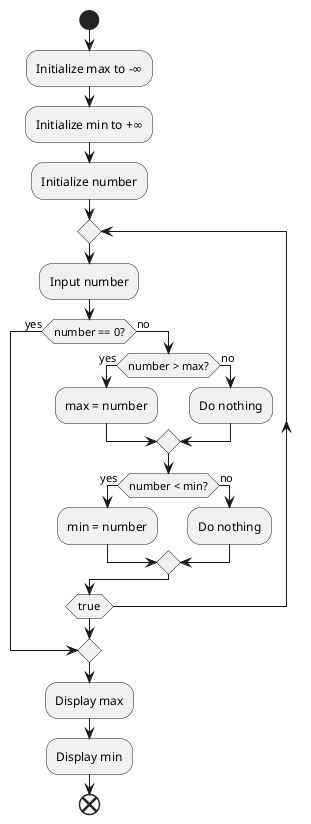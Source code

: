 @startuml
start
:Initialize max to -∞;
:Initialize min to +∞;
:Initialize number;

repeat
  :Input number;
  if (number == 0?) then (yes)
    break
  else (no)
    if (number > max?) then (yes)
      :max = number;
    else (no)
      :Do nothing;
    endif

    if (number < min?) then (yes)
      :min = number;
    else (no)
      :Do nothing;
    endif
  endif
repeat while (true)

:Display max;
:Display min;
end
@enduml